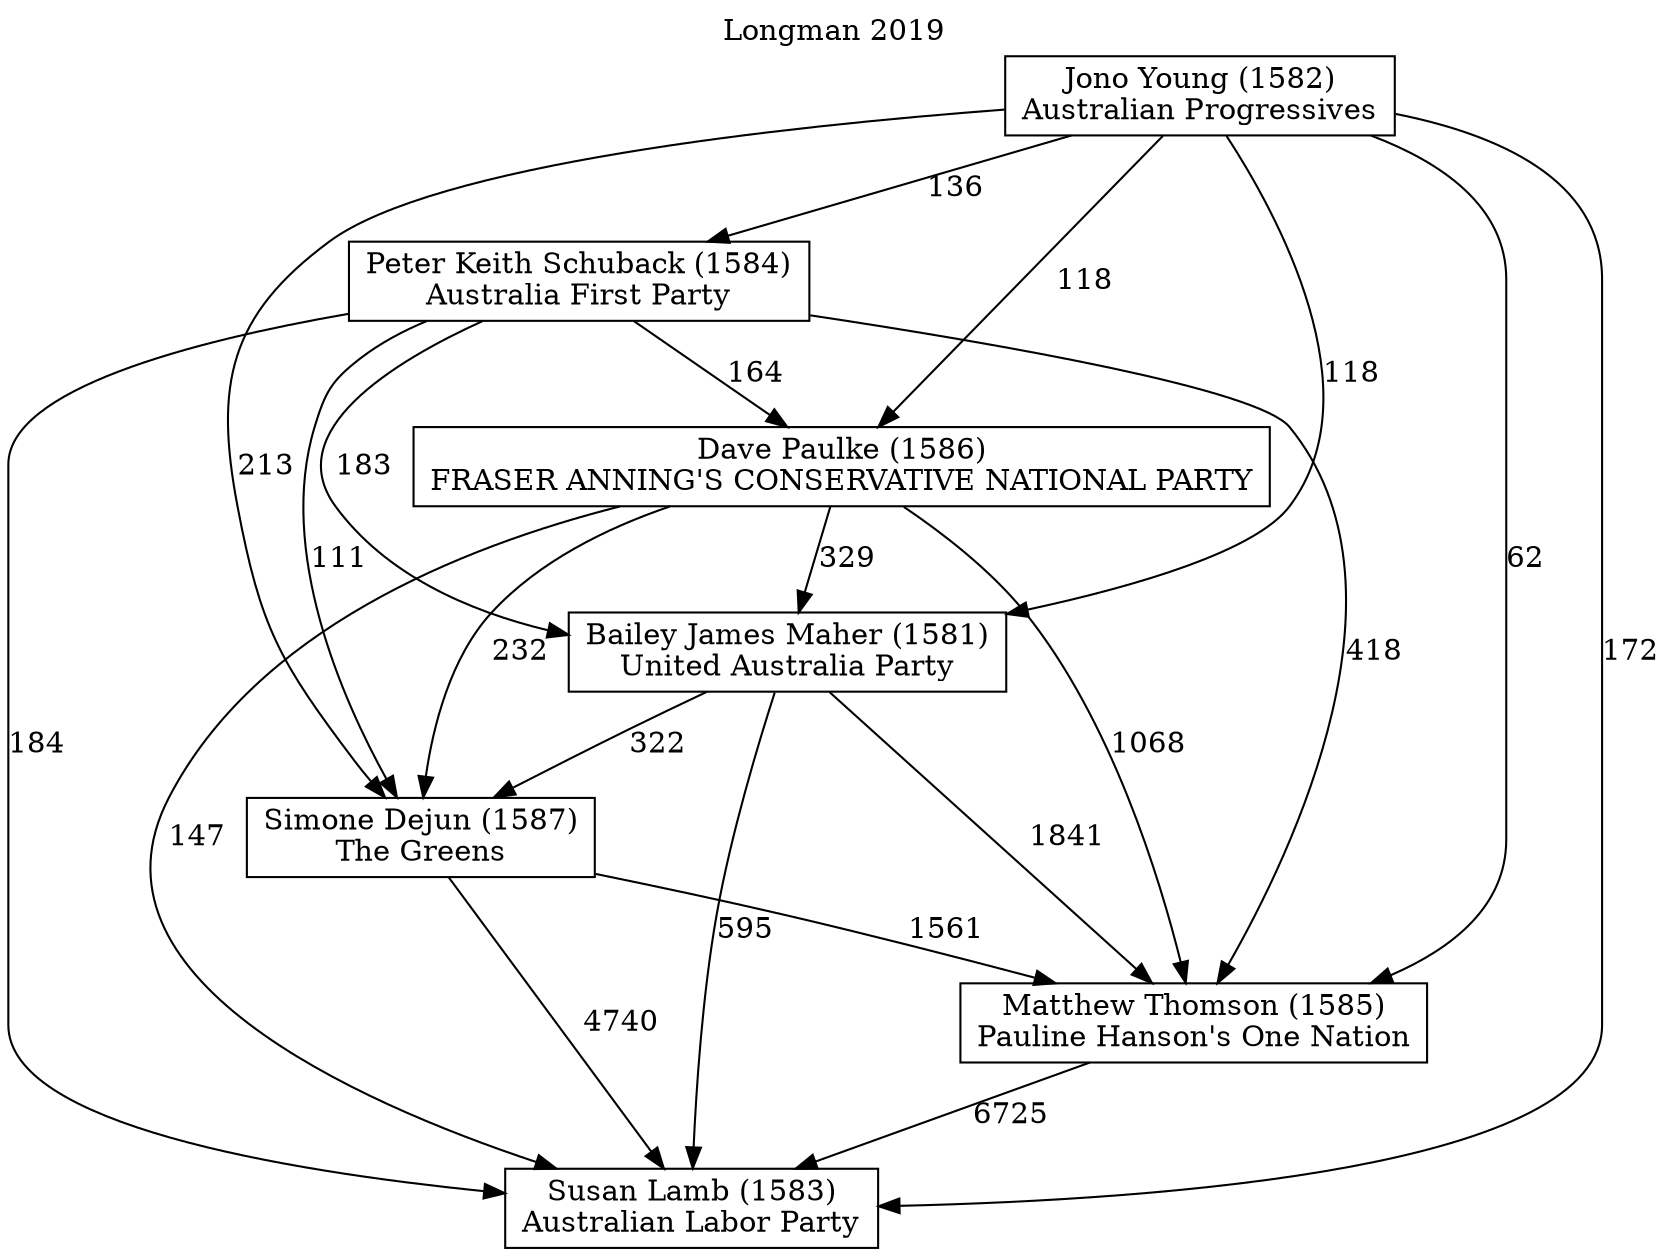 // House preference flow
digraph "Susan Lamb (1583)_Longman_2019" {
	graph [label="Longman 2019" labelloc=t mclimit=10]
	node [shape=box]
	"Bailey James Maher (1581)" [label="Bailey James Maher (1581)
United Australia Party"]
	"Dave Paulke (1586)" [label="Dave Paulke (1586)
FRASER ANNING'S CONSERVATIVE NATIONAL PARTY"]
	"Jono Young (1582)" [label="Jono Young (1582)
Australian Progressives"]
	"Matthew Thomson (1585)" [label="Matthew Thomson (1585)
Pauline Hanson's One Nation"]
	"Peter Keith Schuback (1584)" [label="Peter Keith Schuback (1584)
Australia First Party"]
	"Simone Dejun (1587)" [label="Simone Dejun (1587)
The Greens"]
	"Susan Lamb (1583)" [label="Susan Lamb (1583)
Australian Labor Party"]
	"Bailey James Maher (1581)" -> "Matthew Thomson (1585)" [label=1841]
	"Bailey James Maher (1581)" -> "Simone Dejun (1587)" [label=322]
	"Bailey James Maher (1581)" -> "Susan Lamb (1583)" [label=595]
	"Dave Paulke (1586)" -> "Bailey James Maher (1581)" [label=329]
	"Dave Paulke (1586)" -> "Matthew Thomson (1585)" [label=1068]
	"Dave Paulke (1586)" -> "Simone Dejun (1587)" [label=232]
	"Dave Paulke (1586)" -> "Susan Lamb (1583)" [label=147]
	"Jono Young (1582)" -> "Bailey James Maher (1581)" [label=118]
	"Jono Young (1582)" -> "Dave Paulke (1586)" [label=118]
	"Jono Young (1582)" -> "Matthew Thomson (1585)" [label=62]
	"Jono Young (1582)" -> "Peter Keith Schuback (1584)" [label=136]
	"Jono Young (1582)" -> "Simone Dejun (1587)" [label=213]
	"Jono Young (1582)" -> "Susan Lamb (1583)" [label=172]
	"Matthew Thomson (1585)" -> "Susan Lamb (1583)" [label=6725]
	"Peter Keith Schuback (1584)" -> "Bailey James Maher (1581)" [label=183]
	"Peter Keith Schuback (1584)" -> "Dave Paulke (1586)" [label=164]
	"Peter Keith Schuback (1584)" -> "Matthew Thomson (1585)" [label=418]
	"Peter Keith Schuback (1584)" -> "Simone Dejun (1587)" [label=111]
	"Peter Keith Schuback (1584)" -> "Susan Lamb (1583)" [label=184]
	"Simone Dejun (1587)" -> "Matthew Thomson (1585)" [label=1561]
	"Simone Dejun (1587)" -> "Susan Lamb (1583)" [label=4740]
}
